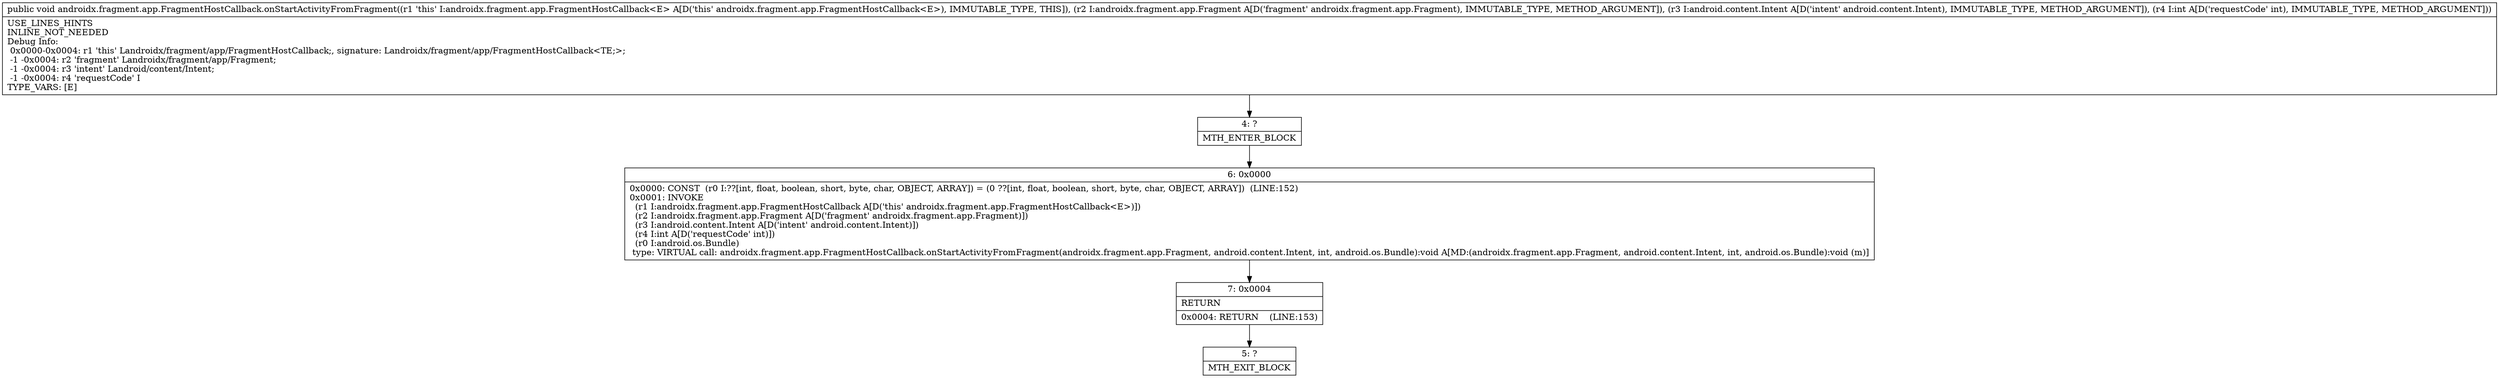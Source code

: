 digraph "CFG forandroidx.fragment.app.FragmentHostCallback.onStartActivityFromFragment(Landroidx\/fragment\/app\/Fragment;Landroid\/content\/Intent;I)V" {
Node_4 [shape=record,label="{4\:\ ?|MTH_ENTER_BLOCK\l}"];
Node_6 [shape=record,label="{6\:\ 0x0000|0x0000: CONST  (r0 I:??[int, float, boolean, short, byte, char, OBJECT, ARRAY]) = (0 ??[int, float, boolean, short, byte, char, OBJECT, ARRAY])  (LINE:152)\l0x0001: INVOKE  \l  (r1 I:androidx.fragment.app.FragmentHostCallback A[D('this' androidx.fragment.app.FragmentHostCallback\<E\>)])\l  (r2 I:androidx.fragment.app.Fragment A[D('fragment' androidx.fragment.app.Fragment)])\l  (r3 I:android.content.Intent A[D('intent' android.content.Intent)])\l  (r4 I:int A[D('requestCode' int)])\l  (r0 I:android.os.Bundle)\l type: VIRTUAL call: androidx.fragment.app.FragmentHostCallback.onStartActivityFromFragment(androidx.fragment.app.Fragment, android.content.Intent, int, android.os.Bundle):void A[MD:(androidx.fragment.app.Fragment, android.content.Intent, int, android.os.Bundle):void (m)]\l}"];
Node_7 [shape=record,label="{7\:\ 0x0004|RETURN\l|0x0004: RETURN    (LINE:153)\l}"];
Node_5 [shape=record,label="{5\:\ ?|MTH_EXIT_BLOCK\l}"];
MethodNode[shape=record,label="{public void androidx.fragment.app.FragmentHostCallback.onStartActivityFromFragment((r1 'this' I:androidx.fragment.app.FragmentHostCallback\<E\> A[D('this' androidx.fragment.app.FragmentHostCallback\<E\>), IMMUTABLE_TYPE, THIS]), (r2 I:androidx.fragment.app.Fragment A[D('fragment' androidx.fragment.app.Fragment), IMMUTABLE_TYPE, METHOD_ARGUMENT]), (r3 I:android.content.Intent A[D('intent' android.content.Intent), IMMUTABLE_TYPE, METHOD_ARGUMENT]), (r4 I:int A[D('requestCode' int), IMMUTABLE_TYPE, METHOD_ARGUMENT]))  | USE_LINES_HINTS\lINLINE_NOT_NEEDED\lDebug Info:\l  0x0000\-0x0004: r1 'this' Landroidx\/fragment\/app\/FragmentHostCallback;, signature: Landroidx\/fragment\/app\/FragmentHostCallback\<TE;\>;\l  \-1 \-0x0004: r2 'fragment' Landroidx\/fragment\/app\/Fragment;\l  \-1 \-0x0004: r3 'intent' Landroid\/content\/Intent;\l  \-1 \-0x0004: r4 'requestCode' I\lTYPE_VARS: [E]\l}"];
MethodNode -> Node_4;Node_4 -> Node_6;
Node_6 -> Node_7;
Node_7 -> Node_5;
}


